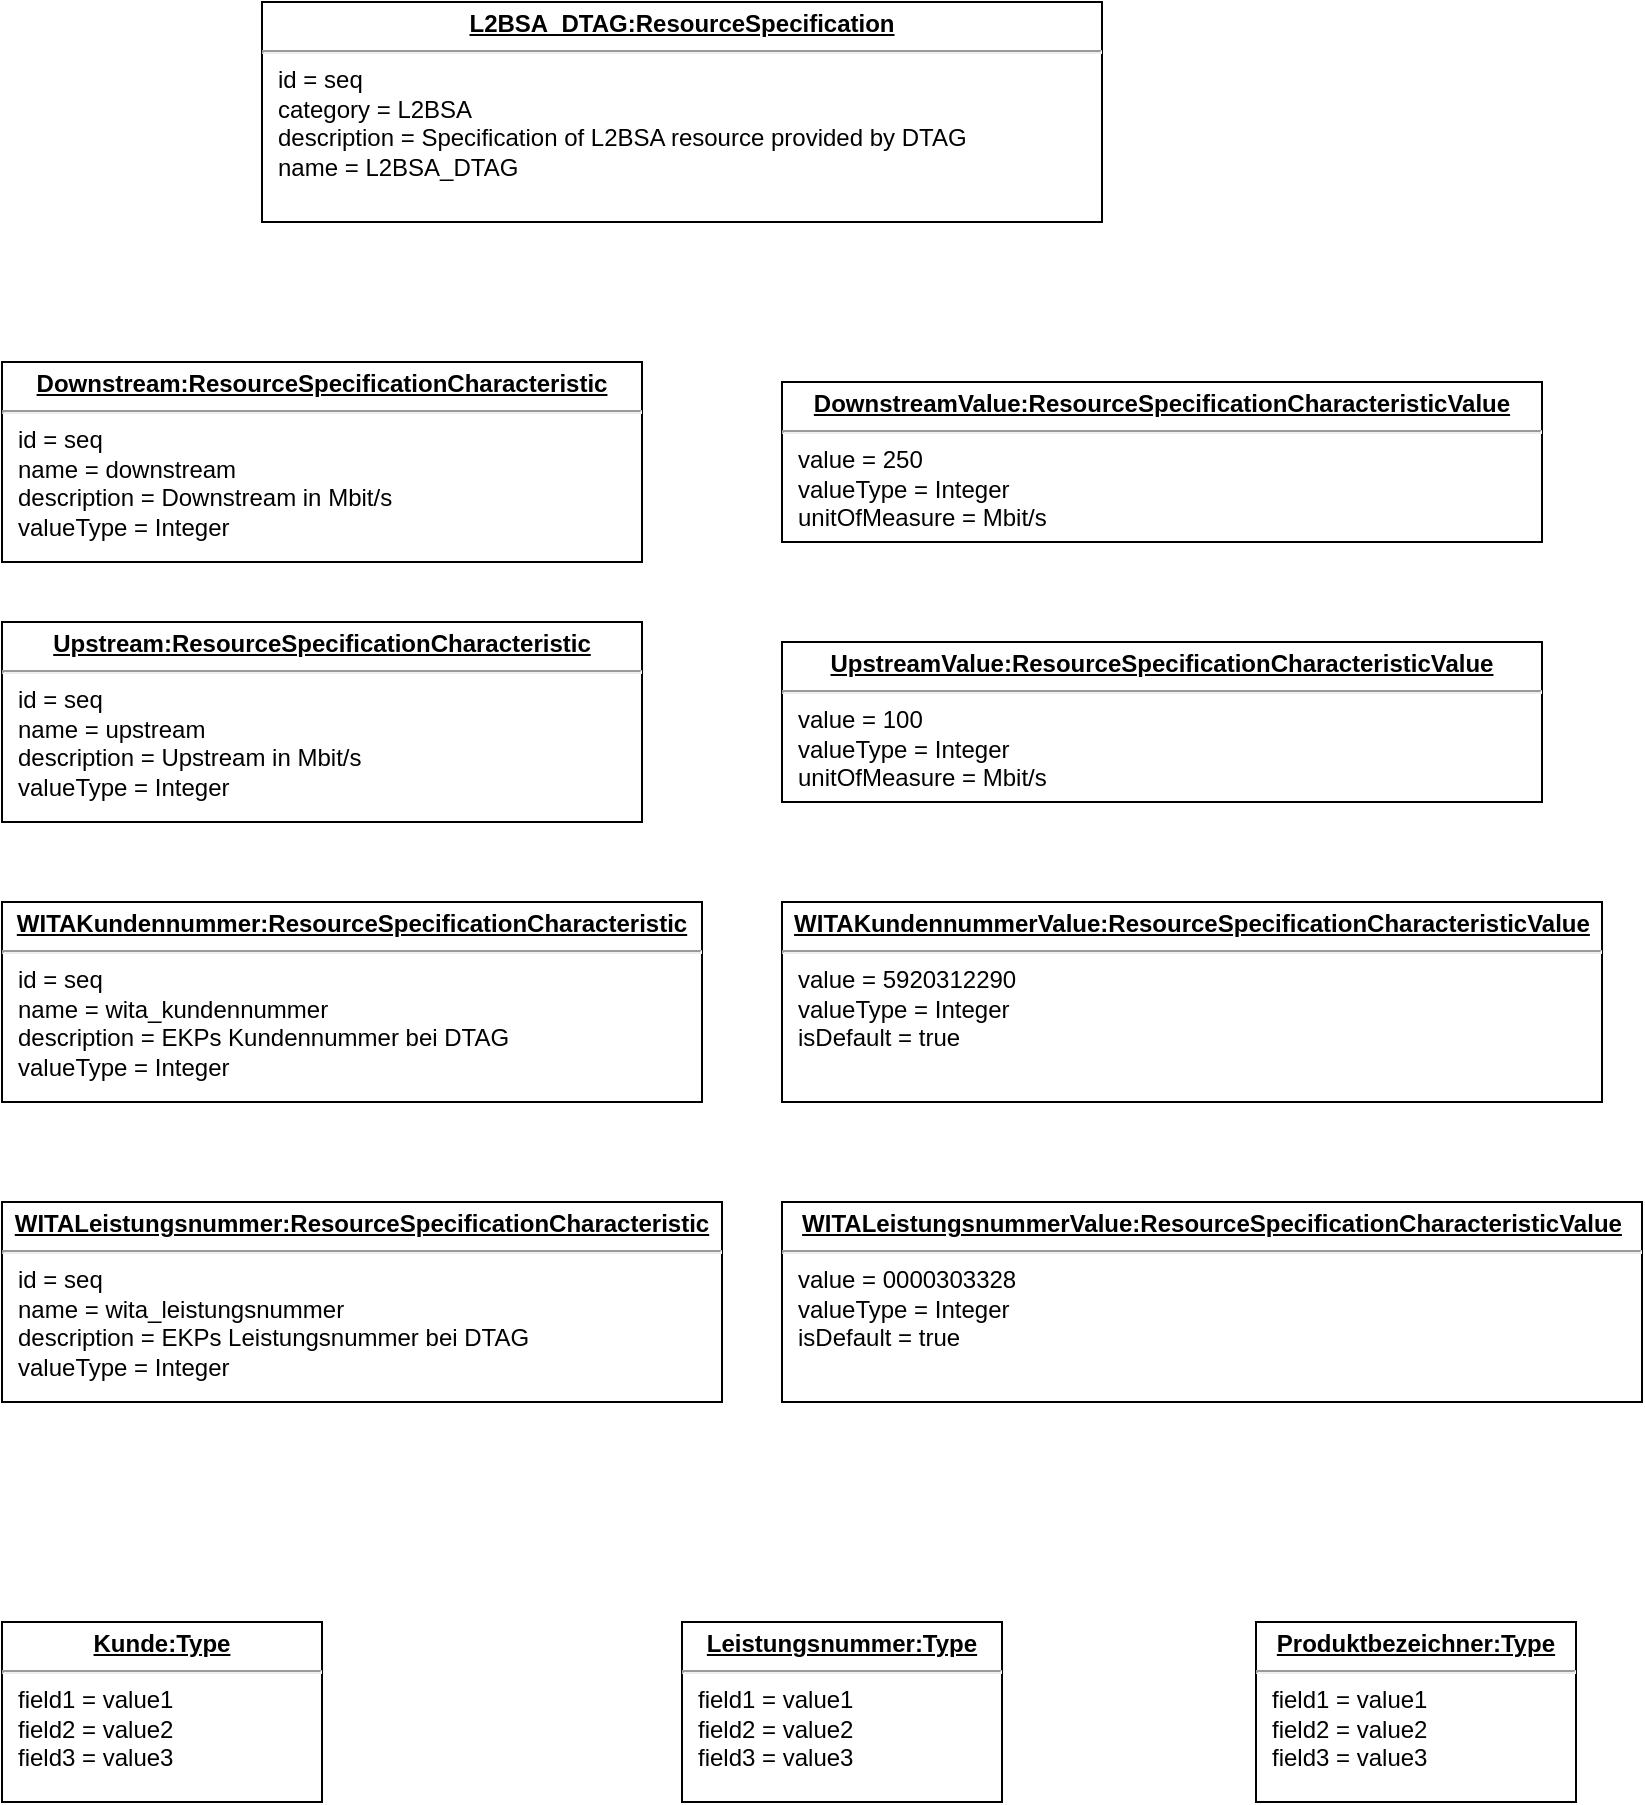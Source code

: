 <mxfile version="21.4.0" type="device" pages="2">
  <diagram id="C5RBs43oDa-KdzZeNtuy" name="Page-1">
    <mxGraphModel dx="2954" dy="1046" grid="1" gridSize="10" guides="1" tooltips="1" connect="1" arrows="1" fold="1" page="1" pageScale="1" pageWidth="827" pageHeight="1169" math="0" shadow="0">
      <root>
        <mxCell id="WIyWlLk6GJQsqaUBKTNV-0" />
        <mxCell id="WIyWlLk6GJQsqaUBKTNV-1" parent="WIyWlLk6GJQsqaUBKTNV-0" />
        <mxCell id="3sSJR4BMmtWPDUKQ_ydD-4" value="&lt;p style=&quot;margin:0px;margin-top:4px;text-align:center;text-decoration:underline;&quot;&gt;&lt;b&gt;L2BSA_DTAG:ResourceSpecification&lt;/b&gt;&lt;/p&gt;&lt;hr&gt;&lt;p style=&quot;margin:0px;margin-left:8px;&quot;&gt;id = seq&lt;/p&gt;&lt;p style=&quot;margin:0px;margin-left:8px;&quot;&gt;category = L2BSA&lt;br&gt;description = Specification of L2BSA resource provided by DTAG&lt;br&gt;name = L2BSA_DTAG&lt;/p&gt;" style="verticalAlign=top;align=left;overflow=fill;fontSize=12;fontFamily=Helvetica;html=1;whiteSpace=wrap;" parent="WIyWlLk6GJQsqaUBKTNV-1" vertex="1">
          <mxGeometry x="170" y="50" width="420" height="110" as="geometry" />
        </mxCell>
        <mxCell id="3sSJR4BMmtWPDUKQ_ydD-5" value="&lt;p style=&quot;margin:0px;margin-top:4px;text-align:center;text-decoration:underline;&quot;&gt;&lt;b&gt;Downstream:ResourceSpecificationCharacteristic&lt;/b&gt;&lt;/p&gt;&lt;hr&gt;&lt;p style=&quot;margin:0px;margin-left:8px;&quot;&gt;id = seq&lt;/p&gt;&lt;p style=&quot;margin:0px;margin-left:8px;&quot;&gt;name = downstream&lt;br&gt;description = Downstream in Mbit/s&lt;br&gt;valueType = Integer&lt;/p&gt;" style="verticalAlign=top;align=left;overflow=fill;fontSize=12;fontFamily=Helvetica;html=1;whiteSpace=wrap;" parent="WIyWlLk6GJQsqaUBKTNV-1" vertex="1">
          <mxGeometry x="40" y="230" width="320" height="100" as="geometry" />
        </mxCell>
        <mxCell id="3sSJR4BMmtWPDUKQ_ydD-6" value="&lt;p style=&quot;margin:0px;margin-top:4px;text-align:center;text-decoration:underline;&quot;&gt;&lt;b&gt;Upstream:ResourceSpecificationCharacteristic&lt;/b&gt;&lt;/p&gt;&lt;hr&gt;&lt;p style=&quot;margin:0px;margin-left:8px;&quot;&gt;id = seq&lt;/p&gt;&lt;p style=&quot;margin:0px;margin-left:8px;&quot;&gt;name = upstream&lt;br&gt;description = Upstream in Mbit/s&lt;br&gt;valueType = Integer&lt;/p&gt;" style="verticalAlign=top;align=left;overflow=fill;fontSize=12;fontFamily=Helvetica;html=1;whiteSpace=wrap;" parent="WIyWlLk6GJQsqaUBKTNV-1" vertex="1">
          <mxGeometry x="40" y="360" width="320" height="100" as="geometry" />
        </mxCell>
        <mxCell id="3sSJR4BMmtWPDUKQ_ydD-7" value="&lt;p style=&quot;margin:0px;margin-top:4px;text-align:center;text-decoration:underline;&quot;&gt;&lt;b&gt;DownstreamValue:ResourceSpecificationCharacteristicValue&lt;/b&gt;&lt;/p&gt;&lt;hr&gt;&lt;p style=&quot;margin:0px;margin-left:8px;&quot;&gt;value = 250&lt;br&gt;valueType = Integer&lt;/p&gt;&lt;p style=&quot;margin:0px;margin-left:8px;&quot;&gt;unitOfMeasure = Mbit/s&lt;/p&gt;" style="verticalAlign=top;align=left;overflow=fill;fontSize=12;fontFamily=Helvetica;html=1;whiteSpace=wrap;" parent="WIyWlLk6GJQsqaUBKTNV-1" vertex="1">
          <mxGeometry x="430" y="240" width="380" height="80" as="geometry" />
        </mxCell>
        <mxCell id="3sSJR4BMmtWPDUKQ_ydD-8" value="&lt;p style=&quot;margin:0px;margin-top:4px;text-align:center;text-decoration:underline;&quot;&gt;&lt;b&gt;UpstreamValue:ResourceSpecificationCharacteristicValue&lt;/b&gt;&lt;/p&gt;&lt;hr&gt;&lt;p style=&quot;margin:0px;margin-left:8px;&quot;&gt;value = 100&lt;br&gt;valueType = Integer&lt;/p&gt;&lt;p style=&quot;margin:0px;margin-left:8px;&quot;&gt;unitOfMeasure = Mbit/s&lt;br&gt;&lt;/p&gt;" style="verticalAlign=top;align=left;overflow=fill;fontSize=12;fontFamily=Helvetica;html=1;whiteSpace=wrap;" parent="WIyWlLk6GJQsqaUBKTNV-1" vertex="1">
          <mxGeometry x="430" y="370" width="380" height="80" as="geometry" />
        </mxCell>
        <mxCell id="3sSJR4BMmtWPDUKQ_ydD-9" value="&lt;p style=&quot;margin:0px;margin-top:4px;text-align:center;text-decoration:underline;&quot;&gt;&lt;b&gt;WITAKundennummer:ResourceSpecificationCharacteristic&lt;/b&gt;&lt;/p&gt;&lt;hr&gt;&lt;p style=&quot;margin:0px;margin-left:8px;&quot;&gt;id = seq&lt;/p&gt;&lt;p style=&quot;margin:0px;margin-left:8px;&quot;&gt;name = wita_kundennummer&lt;br&gt;description = EKPs Kundennummer bei DTAG&lt;br&gt;valueType = Integer&lt;/p&gt;" style="verticalAlign=top;align=left;overflow=fill;fontSize=12;fontFamily=Helvetica;html=1;whiteSpace=wrap;" parent="WIyWlLk6GJQsqaUBKTNV-1" vertex="1">
          <mxGeometry x="40" y="500" width="350" height="100" as="geometry" />
        </mxCell>
        <mxCell id="3sSJR4BMmtWPDUKQ_ydD-10" value="&lt;p style=&quot;margin:0px;margin-top:4px;text-align:center;text-decoration:underline;&quot;&gt;&lt;b&gt;WITAKundennummerValue:ResourceSpecificationCharacteristicValue&lt;/b&gt;&lt;/p&gt;&lt;hr&gt;&lt;p style=&quot;margin:0px;margin-left:8px;&quot;&gt;value =&amp;nbsp;5920312290&lt;br&gt;valueType = Integer&lt;/p&gt;&lt;p style=&quot;margin:0px;margin-left:8px;&quot;&gt;isDefault = true&lt;/p&gt;" style="verticalAlign=top;align=left;overflow=fill;fontSize=12;fontFamily=Helvetica;html=1;whiteSpace=wrap;" parent="WIyWlLk6GJQsqaUBKTNV-1" vertex="1">
          <mxGeometry x="430" y="500" width="410" height="100" as="geometry" />
        </mxCell>
        <mxCell id="3sSJR4BMmtWPDUKQ_ydD-11" value="&lt;p style=&quot;margin:0px;margin-top:4px;text-align:center;text-decoration:underline;&quot;&gt;&lt;b&gt;WITALeistungsnummer:ResourceSpecificationCharacteristic&lt;/b&gt;&lt;/p&gt;&lt;hr&gt;&lt;p style=&quot;margin:0px;margin-left:8px;&quot;&gt;id = seq&lt;/p&gt;&lt;p style=&quot;margin:0px;margin-left:8px;&quot;&gt;name = wita_leistungsnummer&lt;br&gt;description = EKPs Leistungsnummer bei DTAG&lt;br&gt;valueType = Integer&lt;/p&gt;" style="verticalAlign=top;align=left;overflow=fill;fontSize=12;fontFamily=Helvetica;html=1;whiteSpace=wrap;" parent="WIyWlLk6GJQsqaUBKTNV-1" vertex="1">
          <mxGeometry x="40" y="650" width="360" height="100" as="geometry" />
        </mxCell>
        <mxCell id="3sSJR4BMmtWPDUKQ_ydD-12" value="&lt;p style=&quot;margin:0px;margin-top:4px;text-align:center;text-decoration:underline;&quot;&gt;&lt;b&gt;WITALeistungsnummerValue:ResourceSpecificationCharacteristicValue&lt;/b&gt;&lt;/p&gt;&lt;hr&gt;&lt;p style=&quot;margin:0px;margin-left:8px;&quot;&gt;value =&amp;nbsp;0000303328&lt;br&gt;valueType = Integer&lt;/p&gt;&lt;p style=&quot;margin:0px;margin-left:8px;&quot;&gt;isDefault = true&lt;/p&gt;" style="verticalAlign=top;align=left;overflow=fill;fontSize=12;fontFamily=Helvetica;html=1;whiteSpace=wrap;" parent="WIyWlLk6GJQsqaUBKTNV-1" vertex="1">
          <mxGeometry x="430" y="650" width="430" height="100" as="geometry" />
        </mxCell>
        <mxCell id="3sSJR4BMmtWPDUKQ_ydD-13" value="&lt;p style=&quot;margin:0px;margin-top:4px;text-align:center;text-decoration:underline;&quot;&gt;&lt;b&gt;Kunde:Type&lt;/b&gt;&lt;/p&gt;&lt;hr&gt;&lt;p style=&quot;margin:0px;margin-left:8px;&quot;&gt;field1 = value1&lt;br&gt;field2 = value2&lt;br&gt;field3 = value3&lt;/p&gt;" style="verticalAlign=top;align=left;overflow=fill;fontSize=12;fontFamily=Helvetica;html=1;whiteSpace=wrap;" parent="WIyWlLk6GJQsqaUBKTNV-1" vertex="1">
          <mxGeometry x="40" y="860" width="160" height="90" as="geometry" />
        </mxCell>
        <mxCell id="3sSJR4BMmtWPDUKQ_ydD-14" value="&lt;p style=&quot;margin:0px;margin-top:4px;text-align:center;text-decoration:underline;&quot;&gt;&lt;b&gt;Leistungsnummer:Type&lt;/b&gt;&lt;/p&gt;&lt;hr&gt;&lt;p style=&quot;margin:0px;margin-left:8px;&quot;&gt;field1 = value1&lt;br&gt;field2 = value2&lt;br&gt;field3 = value3&lt;/p&gt;" style="verticalAlign=top;align=left;overflow=fill;fontSize=12;fontFamily=Helvetica;html=1;whiteSpace=wrap;" parent="WIyWlLk6GJQsqaUBKTNV-1" vertex="1">
          <mxGeometry x="380" y="860" width="160" height="90" as="geometry" />
        </mxCell>
        <mxCell id="3sSJR4BMmtWPDUKQ_ydD-15" value="&lt;p style=&quot;margin:0px;margin-top:4px;text-align:center;text-decoration:underline;&quot;&gt;&lt;b&gt;Produktbezeichner:Type&lt;/b&gt;&lt;/p&gt;&lt;hr&gt;&lt;p style=&quot;margin:0px;margin-left:8px;&quot;&gt;field1 = value1&lt;br&gt;field2 = value2&lt;br&gt;field3 = value3&lt;/p&gt;" style="verticalAlign=top;align=left;overflow=fill;fontSize=12;fontFamily=Helvetica;html=1;whiteSpace=wrap;" parent="WIyWlLk6GJQsqaUBKTNV-1" vertex="1">
          <mxGeometry x="667" y="860" width="160" height="90" as="geometry" />
        </mxCell>
      </root>
    </mxGraphModel>
  </diagram>
  <diagram id="1mGB1uz7Biqgu9x3LVXI" name="30.6.202">
    <mxGraphModel dx="2037" dy="721" grid="1" gridSize="10" guides="1" tooltips="1" connect="1" arrows="1" fold="1" page="1" pageScale="1" pageWidth="827" pageHeight="1169" math="0" shadow="0">
      <root>
        <mxCell id="0" />
        <mxCell id="1" parent="0" />
        <mxCell id="vm1Bo82Ouih6z7AN_xVo-1" value="&lt;p style=&quot;margin:0px;margin-top:4px;text-align:center;text-decoration:underline;&quot;&gt;&lt;b&gt;L2BSA:ResourceSpecification&lt;/b&gt;&lt;/p&gt;&lt;hr&gt;&lt;p style=&quot;margin:0px;margin-left:8px;&quot;&gt;id = seq&lt;/p&gt;&lt;p style=&quot;margin:0px;margin-left:8px;&quot;&gt;category = L2BSA&lt;br&gt;description = Specification of L2BSA resource&lt;br&gt;name = L2BSA&lt;/p&gt;" style="verticalAlign=top;align=left;overflow=fill;fontSize=12;fontFamily=Helvetica;html=1;whiteSpace=wrap;" vertex="1" parent="1">
          <mxGeometry x="170" y="50" width="420" height="110" as="geometry" />
        </mxCell>
        <mxCell id="vm1Bo82Ouih6z7AN_xVo-2" value="&lt;p style=&quot;margin:0px;margin-top:4px;text-align:center;text-decoration:underline;&quot;&gt;&lt;b&gt;Downstream:ResourceSpecificationCharacteristic&lt;/b&gt;&lt;/p&gt;&lt;hr&gt;&lt;p style=&quot;margin:0px;margin-left:8px;&quot;&gt;id = seq&lt;/p&gt;&lt;p style=&quot;margin:0px;margin-left:8px;&quot;&gt;name = downstream&lt;br&gt;description = Downstream in Mbit/s&lt;br&gt;valueType = Integer&lt;/p&gt;" style="verticalAlign=top;align=left;overflow=fill;fontSize=12;fontFamily=Helvetica;html=1;whiteSpace=wrap;" vertex="1" parent="1">
          <mxGeometry x="40" y="230" width="320" height="100" as="geometry" />
        </mxCell>
        <mxCell id="vm1Bo82Ouih6z7AN_xVo-3" value="&lt;p style=&quot;margin:0px;margin-top:4px;text-align:center;text-decoration:underline;&quot;&gt;&lt;b&gt;Upstream:ResourceSpecificationCharacteristic&lt;/b&gt;&lt;/p&gt;&lt;hr&gt;&lt;p style=&quot;margin:0px;margin-left:8px;&quot;&gt;id = seq&lt;/p&gt;&lt;p style=&quot;margin:0px;margin-left:8px;&quot;&gt;name = upstream&lt;br&gt;description = Upstream in Mbit/s&lt;br&gt;valueType = Integer&lt;/p&gt;" style="verticalAlign=top;align=left;overflow=fill;fontSize=12;fontFamily=Helvetica;html=1;whiteSpace=wrap;" vertex="1" parent="1">
          <mxGeometry x="40" y="360" width="320" height="100" as="geometry" />
        </mxCell>
        <mxCell id="vm1Bo82Ouih6z7AN_xVo-4" value="&lt;p style=&quot;margin:0px;margin-top:4px;text-align:center;text-decoration:underline;&quot;&gt;&lt;b&gt;DownstreamValue:ResourceSpecificationCharacteristicValue&lt;/b&gt;&lt;/p&gt;&lt;hr&gt;&lt;p style=&quot;margin:0px;margin-left:8px;&quot;&gt;value = 250&lt;br&gt;valueType = Integer&lt;/p&gt;&lt;p style=&quot;margin:0px;margin-left:8px;&quot;&gt;unitOfMeasure = Mbit/s&lt;/p&gt;" style="verticalAlign=top;align=left;overflow=fill;fontSize=12;fontFamily=Helvetica;html=1;whiteSpace=wrap;" vertex="1" parent="1">
          <mxGeometry x="430" y="240" width="380" height="80" as="geometry" />
        </mxCell>
        <mxCell id="vm1Bo82Ouih6z7AN_xVo-5" value="&lt;p style=&quot;margin:0px;margin-top:4px;text-align:center;text-decoration:underline;&quot;&gt;&lt;b&gt;UpstreamValue:ResourceSpecificationCharacteristicValue&lt;/b&gt;&lt;/p&gt;&lt;hr&gt;&lt;p style=&quot;margin:0px;margin-left:8px;&quot;&gt;value = 100&lt;br&gt;valueType = Integer&lt;/p&gt;&lt;p style=&quot;margin:0px;margin-left:8px;&quot;&gt;unitOfMeasure = Mbit/s&lt;br&gt;&lt;/p&gt;" style="verticalAlign=top;align=left;overflow=fill;fontSize=12;fontFamily=Helvetica;html=1;whiteSpace=wrap;" vertex="1" parent="1">
          <mxGeometry x="430" y="370" width="380" height="80" as="geometry" />
        </mxCell>
        <mxCell id="vm1Bo82Ouih6z7AN_xVo-13" value="&lt;p style=&quot;margin:0px;margin-top:4px;text-align:center;text-decoration:underline;&quot;&gt;&lt;b&gt;DownstreamValue:ResourceSpecificationCharacteristicValue&lt;/b&gt;&lt;/p&gt;&lt;hr&gt;&lt;p style=&quot;margin:0px;margin-left:8px;&quot;&gt;value = 50&lt;br&gt;valueType = Integer&lt;/p&gt;&lt;p style=&quot;margin:0px;margin-left:8px;&quot;&gt;unitOfMeasure = Mbit/s&lt;/p&gt;" style="verticalAlign=top;align=left;overflow=fill;fontSize=12;fontFamily=Helvetica;html=1;whiteSpace=wrap;" vertex="1" parent="1">
          <mxGeometry x="820" y="240" width="380" height="80" as="geometry" />
        </mxCell>
        <mxCell id="vm1Bo82Ouih6z7AN_xVo-14" value="&lt;p style=&quot;margin:0px;margin-top:4px;text-align:center;text-decoration:underline;&quot;&gt;&lt;b&gt;DownstreamValue:ResourceSpecificationCharacteristicValue&lt;/b&gt;&lt;/p&gt;&lt;hr&gt;&lt;p style=&quot;margin:0px;margin-left:8px;&quot;&gt;value = 100&lt;br&gt;valueType = Integer&lt;/p&gt;&lt;p style=&quot;margin:0px;margin-left:8px;&quot;&gt;unitOfMeasure = Mbit/s&lt;/p&gt;" style="verticalAlign=top;align=left;overflow=fill;fontSize=12;fontFamily=Helvetica;html=1;whiteSpace=wrap;" vertex="1" parent="1">
          <mxGeometry x="1210" y="240" width="380" height="80" as="geometry" />
        </mxCell>
        <mxCell id="vm1Bo82Ouih6z7AN_xVo-15" value="&lt;p style=&quot;margin:0px;margin-top:4px;text-align:center;text-decoration:underline;&quot;&gt;&lt;b&gt;UpstreamValue:ResourceSpecificationCharacteristicValue&lt;/b&gt;&lt;/p&gt;&lt;hr&gt;&lt;p style=&quot;margin:0px;margin-left:8px;&quot;&gt;value = 10&lt;br&gt;valueType = Integer&lt;/p&gt;&lt;p style=&quot;margin:0px;margin-left:8px;&quot;&gt;unitOfMeasure = Mbit/s&lt;br&gt;&lt;/p&gt;" style="verticalAlign=top;align=left;overflow=fill;fontSize=12;fontFamily=Helvetica;html=1;whiteSpace=wrap;" vertex="1" parent="1">
          <mxGeometry x="820" y="370" width="380" height="80" as="geometry" />
        </mxCell>
        <mxCell id="vm1Bo82Ouih6z7AN_xVo-16" value="&lt;p style=&quot;margin:0px;margin-top:4px;text-align:center;text-decoration:underline;&quot;&gt;&lt;b&gt;UpstreamValue:ResourceSpecificationCharacteristicValue&lt;/b&gt;&lt;/p&gt;&lt;hr&gt;&lt;p style=&quot;margin:0px;margin-left:8px;&quot;&gt;value = 40&lt;br&gt;valueType = Integer&lt;/p&gt;&lt;p style=&quot;margin:0px;margin-left:8px;&quot;&gt;unitOfMeasure = Mbit/s&lt;br&gt;&lt;/p&gt;" style="verticalAlign=top;align=left;overflow=fill;fontSize=12;fontFamily=Helvetica;html=1;whiteSpace=wrap;" vertex="1" parent="1">
          <mxGeometry x="1210" y="370" width="380" height="80" as="geometry" />
        </mxCell>
        <mxCell id="vm1Bo82Ouih6z7AN_xVo-17" value="PlatformPartner" style="swimlane;fontStyle=0;childLayout=stackLayout;horizontal=1;startSize=26;fillColor=none;horizontalStack=0;resizeParent=1;resizeParentMax=0;resizeLast=0;collapsible=1;marginBottom=0;whiteSpace=wrap;html=1;" vertex="1" parent="1">
          <mxGeometry x="40" y="1414" width="140" height="52" as="geometry" />
        </mxCell>
        <mxCell id="vm1Bo82Ouih6z7AN_xVo-18" value="name: string" style="text;strokeColor=none;fillColor=none;align=left;verticalAlign=top;spacingLeft=4;spacingRight=4;overflow=hidden;rotatable=0;points=[[0,0.5],[1,0.5]];portConstraint=eastwest;whiteSpace=wrap;html=1;" vertex="1" parent="vm1Bo82Ouih6z7AN_xVo-17">
          <mxGeometry y="26" width="140" height="26" as="geometry" />
        </mxCell>
        <mxCell id="vm1Bo82Ouih6z7AN_xVo-21" value="PlatformPartnerRole" style="swimlane;fontStyle=0;childLayout=stackLayout;horizontal=1;startSize=26;fillColor=none;horizontalStack=0;resizeParent=1;resizeParentMax=0;resizeLast=0;collapsible=1;marginBottom=0;whiteSpace=wrap;html=1;" vertex="1" parent="1">
          <mxGeometry x="340" y="1414" width="140" height="52" as="geometry" />
        </mxCell>
        <mxCell id="vm1Bo82Ouih6z7AN_xVo-23" value="" style="endArrow=diamondThin;endFill=1;endSize=24;html=1;rounded=0;" edge="1" parent="1">
          <mxGeometry width="160" relative="1" as="geometry">
            <mxPoint x="180" y="1444" as="sourcePoint" />
            <mxPoint x="340" y="1444" as="targetPoint" />
          </mxGeometry>
        </mxCell>
        <mxCell id="vm1Bo82Ouih6z7AN_xVo-24" value="ServiceConsumer" style="swimlane;fontStyle=0;childLayout=stackLayout;horizontal=1;startSize=26;fillColor=none;horizontalStack=0;resizeParent=1;resizeParentMax=0;resizeLast=0;collapsible=1;marginBottom=0;whiteSpace=wrap;html=1;" vertex="1" parent="1">
          <mxGeometry x="290" y="1524" width="140" height="52" as="geometry" />
        </mxCell>
        <mxCell id="vm1Bo82Ouih6z7AN_xVo-26" value="ServiceProvider" style="swimlane;fontStyle=0;childLayout=stackLayout;horizontal=1;startSize=26;fillColor=none;horizontalStack=0;resizeParent=1;resizeParentMax=0;resizeLast=0;collapsible=1;marginBottom=0;whiteSpace=wrap;html=1;" vertex="1" parent="1">
          <mxGeometry x="470" y="1524" width="140" height="52" as="geometry" />
        </mxCell>
        <mxCell id="vm1Bo82Ouih6z7AN_xVo-28" value="Extends" style="endArrow=block;endSize=16;endFill=0;html=1;rounded=0;exitX=0.467;exitY=-0.032;exitDx=0;exitDy=0;exitPerimeter=0;entryX=0.539;entryY=1.07;entryDx=0;entryDy=0;entryPerimeter=0;" edge="1" parent="1" source="vm1Bo82Ouih6z7AN_xVo-24">
          <mxGeometry width="160" relative="1" as="geometry">
            <mxPoint x="360" y="1514" as="sourcePoint" />
            <mxPoint x="415.46" y="1467.82" as="targetPoint" />
            <Array as="points">
              <mxPoint x="390" y="1494" />
            </Array>
          </mxGeometry>
        </mxCell>
        <mxCell id="vm1Bo82Ouih6z7AN_xVo-29" value="Extends" style="endArrow=block;endSize=16;endFill=0;html=1;rounded=0;entryX=0.662;entryY=1.097;entryDx=0;entryDy=0;entryPerimeter=0;exitX=0.393;exitY=-0.059;exitDx=0;exitDy=0;exitPerimeter=0;" edge="1" parent="1" source="vm1Bo82Ouih6z7AN_xVo-26">
          <mxGeometry width="160" relative="1" as="geometry">
            <mxPoint x="500" y="1494" as="sourcePoint" />
            <mxPoint x="432.68" y="1468.522" as="targetPoint" />
          </mxGeometry>
        </mxCell>
        <mxCell id="vm1Bo82Ouih6z7AN_xVo-30" value="1..2" style="text;html=1;align=center;verticalAlign=middle;resizable=0;points=[];autosize=1;strokeColor=none;fillColor=none;" vertex="1" parent="1">
          <mxGeometry x="290" y="1412" width="40" height="30" as="geometry" />
        </mxCell>
        <mxCell id="vm1Bo82Ouih6z7AN_xVo-31" value="Rahmenvertrag" style="swimlane;fontStyle=0;childLayout=stackLayout;horizontal=1;startSize=26;fillColor=none;horizontalStack=0;resizeParent=1;resizeParentMax=0;resizeLast=0;collapsible=1;marginBottom=0;whiteSpace=wrap;html=1;" vertex="1" parent="1">
          <mxGeometry x="390" y="1674" width="140" height="100" as="geometry" />
        </mxCell>
        <mxCell id="vm1Bo82Ouih6z7AN_xVo-32" value="rvNummer: string&lt;br&gt;kundennummer: string&lt;br&gt;interfaceType:string&lt;br&gt;interfaceVersion: string" style="text;strokeColor=none;fillColor=none;align=left;verticalAlign=top;spacingLeft=4;spacingRight=4;overflow=hidden;rotatable=0;points=[[0,0.5],[1,0.5]];portConstraint=eastwest;whiteSpace=wrap;html=1;" vertex="1" parent="vm1Bo82Ouih6z7AN_xVo-31">
          <mxGeometry y="26" width="140" height="74" as="geometry" />
        </mxCell>
        <mxCell id="vm1Bo82Ouih6z7AN_xVo-33" value="" style="endArrow=diamondThin;endFill=1;endSize=24;html=1;rounded=0;exitX=0.25;exitY=0;exitDx=0;exitDy=0;" edge="1" parent="1" source="vm1Bo82Ouih6z7AN_xVo-31">
          <mxGeometry width="160" relative="1" as="geometry">
            <mxPoint x="260" y="1634" as="sourcePoint" />
            <mxPoint x="370" y="1574" as="targetPoint" />
          </mxGeometry>
        </mxCell>
        <mxCell id="vm1Bo82Ouih6z7AN_xVo-34" value="" style="endArrow=diamondThin;endFill=1;endSize=24;html=1;rounded=0;exitX=0.462;exitY=-0.013;exitDx=0;exitDy=0;entryX=0.5;entryY=1;entryDx=0;entryDy=0;exitPerimeter=0;" edge="1" parent="1" source="vm1Bo82Ouih6z7AN_xVo-31" target="vm1Bo82Ouih6z7AN_xVo-26">
          <mxGeometry width="160" relative="1" as="geometry">
            <mxPoint x="435" y="1684" as="sourcePoint" />
            <mxPoint x="380" y="1584" as="targetPoint" />
          </mxGeometry>
        </mxCell>
        <mxCell id="vm1Bo82Ouih6z7AN_xVo-35" value="1" style="text;html=1;align=center;verticalAlign=middle;resizable=0;points=[];autosize=1;strokeColor=none;fillColor=none;" vertex="1" parent="1">
          <mxGeometry x="345" y="1572" width="30" height="30" as="geometry" />
        </mxCell>
        <mxCell id="vm1Bo82Ouih6z7AN_xVo-36" value="1" style="text;html=1;align=center;verticalAlign=middle;resizable=0;points=[];autosize=1;strokeColor=none;fillColor=none;" vertex="1" parent="1">
          <mxGeometry x="535" y="1572" width="30" height="30" as="geometry" />
        </mxCell>
        <mxCell id="vm1Bo82Ouih6z7AN_xVo-37" value="0..*" style="text;html=1;align=center;verticalAlign=middle;resizable=0;points=[];autosize=1;strokeColor=none;fillColor=none;" vertex="1" parent="1">
          <mxGeometry x="460" y="1652" width="40" height="30" as="geometry" />
        </mxCell>
        <mxCell id="vm1Bo82Ouih6z7AN_xVo-38" value="0..*" style="text;html=1;align=center;verticalAlign=middle;resizable=0;points=[];autosize=1;strokeColor=none;fillColor=none;" vertex="1" parent="1">
          <mxGeometry x="360" y="1649" width="40" height="30" as="geometry" />
        </mxCell>
        <mxCell id="vm1Bo82Ouih6z7AN_xVo-39" value="Produkt" style="swimlane;fontStyle=0;childLayout=stackLayout;horizontal=1;startSize=26;fillColor=none;horizontalStack=0;resizeParent=1;resizeParentMax=0;resizeLast=0;collapsible=1;marginBottom=0;whiteSpace=wrap;html=1;" vertex="1" parent="1">
          <mxGeometry x="740" y="1674" width="140" height="70" as="geometry" />
        </mxCell>
        <mxCell id="vm1Bo82Ouih6z7AN_xVo-40" value="name: string&lt;br&gt;" style="text;strokeColor=none;fillColor=none;align=left;verticalAlign=top;spacingLeft=4;spacingRight=4;overflow=hidden;rotatable=0;points=[[0,0.5],[1,0.5]];portConstraint=eastwest;whiteSpace=wrap;html=1;" vertex="1" parent="vm1Bo82Ouih6z7AN_xVo-39">
          <mxGeometry y="26" width="140" height="44" as="geometry" />
        </mxCell>
        <mxCell id="vm1Bo82Ouih6z7AN_xVo-41" value="" style="endArrow=diamondThin;endFill=1;endSize=24;html=1;rounded=0;entryX=-0.028;entryY=0.413;entryDx=0;entryDy=0;entryPerimeter=0;exitX=1.014;exitY=0.366;exitDx=0;exitDy=0;exitPerimeter=0;" edge="1" parent="1" source="vm1Bo82Ouih6z7AN_xVo-32" target="vm1Bo82Ouih6z7AN_xVo-40">
          <mxGeometry width="160" relative="1" as="geometry">
            <mxPoint x="480" y="1474" as="sourcePoint" />
            <mxPoint x="640" y="1474" as="targetPoint" />
          </mxGeometry>
        </mxCell>
        <mxCell id="vm1Bo82Ouih6z7AN_xVo-42" value="1..*" style="text;html=1;align=center;verticalAlign=middle;resizable=0;points=[];autosize=1;strokeColor=none;fillColor=none;" vertex="1" parent="1">
          <mxGeometry x="700" y="1682" width="40" height="30" as="geometry" />
        </mxCell>
        <mxCell id="vm1Bo82Ouih6z7AN_xVo-43" value="ResourceProductMapping" style="swimlane;fontStyle=0;childLayout=stackLayout;horizontal=1;startSize=26;fillColor=none;horizontalStack=0;resizeParent=1;resizeParentMax=0;resizeLast=0;collapsible=1;marginBottom=0;whiteSpace=wrap;html=1;" vertex="1" parent="1">
          <mxGeometry x="620" y="870" width="180" height="70" as="geometry" />
        </mxCell>
        <mxCell id="vm1Bo82Ouih6z7AN_xVo-44" value="name: string&lt;br&gt;" style="text;strokeColor=none;fillColor=none;align=left;verticalAlign=top;spacingLeft=4;spacingRight=4;overflow=hidden;rotatable=0;points=[[0,0.5],[1,0.5]];portConstraint=eastwest;whiteSpace=wrap;html=1;" vertex="1" parent="vm1Bo82Ouih6z7AN_xVo-43">
          <mxGeometry y="26" width="180" height="44" as="geometry" />
        </mxCell>
        <mxCell id="vm1Bo82Ouih6z7AN_xVo-45" value="" style="endArrow=diamondThin;endFill=1;endSize=24;html=1;rounded=0;entryX=0.5;entryY=1;entryDx=0;entryDy=0;exitX=-0.008;exitY=0.256;exitDx=0;exitDy=0;exitPerimeter=0;" edge="1" parent="1" source="vm1Bo82Ouih6z7AN_xVo-44" target="vm1Bo82Ouih6z7AN_xVo-1">
          <mxGeometry width="160" relative="1" as="geometry">
            <mxPoint x="480" y="390" as="sourcePoint" />
            <mxPoint x="640" y="390" as="targetPoint" />
            <Array as="points">
              <mxPoint x="400" y="570" />
            </Array>
          </mxGeometry>
        </mxCell>
        <mxCell id="vm1Bo82Ouih6z7AN_xVo-46" value="1" style="text;html=1;align=center;verticalAlign=middle;resizable=0;points=[];autosize=1;strokeColor=none;fillColor=none;" vertex="1" parent="1">
          <mxGeometry x="395" y="158" width="30" height="30" as="geometry" />
        </mxCell>
        <mxCell id="vm1Bo82Ouih6z7AN_xVo-47" value="0..*" style="text;html=1;align=center;verticalAlign=middle;resizable=0;points=[];autosize=1;strokeColor=none;fillColor=none;" vertex="1" parent="1">
          <mxGeometry x="570" y="878" width="40" height="30" as="geometry" />
        </mxCell>
        <mxCell id="vm1Bo82Ouih6z7AN_xVo-48" value="" style="endArrow=diamondThin;endFill=1;endSize=24;html=1;rounded=0;exitX=0.5;exitY=1;exitDx=0;exitDy=0;" edge="1" parent="1" source="vm1Bo82Ouih6z7AN_xVo-43">
          <mxGeometry width="160" relative="1" as="geometry">
            <mxPoint x="490" y="1040" as="sourcePoint" />
            <mxPoint x="640" y="1720" as="targetPoint" />
          </mxGeometry>
        </mxCell>
        <mxCell id="vm1Bo82Ouih6z7AN_xVo-49" value="1" style="text;html=1;align=center;verticalAlign=middle;resizable=0;points=[];autosize=1;strokeColor=none;fillColor=none;" vertex="1" parent="1">
          <mxGeometry x="635" y="1680" width="30" height="30" as="geometry" />
        </mxCell>
        <mxCell id="vm1Bo82Ouih6z7AN_xVo-50" value="SimpleMappingRule" style="swimlane;fontStyle=0;childLayout=stackLayout;horizontal=1;startSize=26;fillColor=none;horizontalStack=0;resizeParent=1;resizeParentMax=0;resizeLast=0;collapsible=1;marginBottom=0;whiteSpace=wrap;html=1;" vertex="1" parent="1">
          <mxGeometry x="810" y="1422" width="370" height="70" as="geometry" />
        </mxCell>
        <mxCell id="vm1Bo82Ouih6z7AN_xVo-51" value="characteristic: ResourceSpecificationCharacteristic&lt;br&gt;characteristicValue: ResourceSpecificationCharacteristicValue" style="text;strokeColor=none;fillColor=none;align=left;verticalAlign=top;spacingLeft=4;spacingRight=4;overflow=hidden;rotatable=0;points=[[0,0.5],[1,0.5]];portConstraint=eastwest;whiteSpace=wrap;html=1;" vertex="1" parent="vm1Bo82Ouih6z7AN_xVo-50">
          <mxGeometry y="26" width="370" height="44" as="geometry" />
        </mxCell>
        <mxCell id="vm1Bo82Ouih6z7AN_xVo-52" value="" style="endArrow=diamondThin;endFill=1;endSize=24;html=1;rounded=0;exitX=0.75;exitY=1;exitDx=0;exitDy=0;entryX=0.333;entryY=-0.064;entryDx=0;entryDy=0;entryPerimeter=0;" edge="1" parent="1" source="vm1Bo82Ouih6z7AN_xVo-43" target="vm1Bo82Ouih6z7AN_xVo-50">
          <mxGeometry width="160" relative="1" as="geometry">
            <mxPoint x="760" y="990" as="sourcePoint" />
            <mxPoint x="920" y="990" as="targetPoint" />
          </mxGeometry>
        </mxCell>
        <mxCell id="vm1Bo82Ouih6z7AN_xVo-53" value="0..*" style="text;html=1;align=center;verticalAlign=middle;resizable=0;points=[];autosize=1;strokeColor=none;fillColor=none;" vertex="1" parent="1">
          <mxGeometry x="920" y="1380" width="40" height="30" as="geometry" />
        </mxCell>
        <mxCell id="vm1Bo82Ouih6z7AN_xVo-54" value="&lt;p style=&quot;margin:0px;margin-top:4px;text-align:center;text-decoration:underline;&quot;&gt;&lt;b&gt;ServiceConsumer:ResourceSpecificationCharacteristic&lt;/b&gt;&lt;/p&gt;&lt;hr&gt;&lt;p style=&quot;margin:0px;margin-left:8px;&quot;&gt;id = seq&lt;/p&gt;&lt;p style=&quot;margin:0px;margin-left:8px;&quot;&gt;name = serviceConsumer&lt;br&gt;description = Service Consumer&lt;br&gt;valueType = string&lt;/p&gt;" style="verticalAlign=top;align=left;overflow=fill;fontSize=12;fontFamily=Helvetica;html=1;whiteSpace=wrap;fillColor=#d5e8d4;strokeColor=#82b366;" vertex="1" parent="1">
          <mxGeometry x="40" y="490" width="320" height="100" as="geometry" />
        </mxCell>
        <mxCell id="vm1Bo82Ouih6z7AN_xVo-55" value="&lt;p style=&quot;margin:0px;margin-top:4px;text-align:center;text-decoration:underline;&quot;&gt;&lt;b&gt;ServiceProvider:ResourceSpecificationCharacteristic&lt;/b&gt;&lt;/p&gt;&lt;hr&gt;&lt;p style=&quot;margin:0px;margin-left:8px;&quot;&gt;id = seq&lt;/p&gt;&lt;p style=&quot;margin:0px;margin-left:8px;&quot;&gt;name = serviceProvider&lt;br&gt;description = Service Provider&lt;br&gt;valueType = string&lt;/p&gt;" style="verticalAlign=top;align=left;overflow=fill;fontSize=12;fontFamily=Helvetica;html=1;whiteSpace=wrap;fillColor=#d5e8d4;strokeColor=#82b366;" vertex="1" parent="1">
          <mxGeometry x="40" y="610" width="320" height="100" as="geometry" />
        </mxCell>
        <mxCell id="vm1Bo82Ouih6z7AN_xVo-56" value="&lt;p style=&quot;margin:0px;margin-top:4px;text-align:center;text-decoration:underline;&quot;&gt;&lt;b&gt;Produkt:ResourceSpecificationCharacteristic&lt;/b&gt;&lt;/p&gt;&lt;hr&gt;&lt;p style=&quot;margin:0px;margin-left:8px;&quot;&gt;id = seq&lt;/p&gt;&lt;p style=&quot;margin:0px;margin-left:8px;&quot;&gt;name = product&lt;br&gt;description = Produkt&lt;br&gt;valueType = string&lt;/p&gt;" style="verticalAlign=top;align=left;overflow=fill;fontSize=12;fontFamily=Helvetica;html=1;whiteSpace=wrap;fillColor=#d5e8d4;strokeColor=#82b366;" vertex="1" parent="1">
          <mxGeometry x="40" y="730" width="320" height="100" as="geometry" />
        </mxCell>
        <mxCell id="vm1Bo82Ouih6z7AN_xVo-57" value="&lt;p style=&quot;margin:0px;margin-top:4px;text-align:center;text-decoration:underline;&quot;&gt;&lt;b&gt;Kundennummer:ResourceSpecificationCharacteristic&lt;/b&gt;&lt;/p&gt;&lt;hr&gt;&lt;p style=&quot;margin:0px;margin-left:8px;&quot;&gt;id = seq&lt;/p&gt;&lt;p style=&quot;margin:0px;margin-left:8px;&quot;&gt;name = kundenNo&lt;br&gt;description = Kundennummer&lt;br&gt;valueType = string&lt;/p&gt;" style="verticalAlign=top;align=left;overflow=fill;fontSize=12;fontFamily=Helvetica;html=1;whiteSpace=wrap;fillColor=#d5e8d4;strokeColor=#82b366;" vertex="1" parent="1">
          <mxGeometry x="40" y="850" width="320" height="100" as="geometry" />
        </mxCell>
        <mxCell id="vm1Bo82Ouih6z7AN_xVo-58" value="&lt;p style=&quot;margin:0px;margin-top:4px;text-align:center;text-decoration:underline;&quot;&gt;&lt;b&gt;Rahmenvertragsnummer:ResourceSpecificationCharacteristic&lt;/b&gt;&lt;/p&gt;&lt;hr&gt;&lt;p style=&quot;margin:0px;margin-left:8px;&quot;&gt;id = seq&lt;/p&gt;&lt;p style=&quot;margin:0px;margin-left:8px;&quot;&gt;name = rahmenVertragsnummer&lt;br&gt;description = Rahmenvertragsnummer&lt;br&gt;valueType = string&lt;/p&gt;" style="verticalAlign=top;align=left;overflow=fill;fontSize=12;fontFamily=Helvetica;html=1;whiteSpace=wrap;fillColor=#d5e8d4;strokeColor=#82b366;" vertex="1" parent="1">
          <mxGeometry x="40" y="970" width="380" height="100" as="geometry" />
        </mxCell>
        <mxCell id="vm1Bo82Ouih6z7AN_xVo-59" value="&lt;p style=&quot;margin:0px;margin-top:4px;text-align:center;text-decoration:underline;&quot;&gt;&lt;b&gt;LineId:ResourceSpecificationCharacteristic&lt;/b&gt;&lt;/p&gt;&lt;hr&gt;&lt;p style=&quot;margin:0px;margin-left:8px;&quot;&gt;id = seq&lt;/p&gt;&lt;p style=&quot;margin:0px;margin-left:8px;&quot;&gt;name = lineid&lt;br&gt;description = Line ID&lt;br&gt;valueType = string&lt;/p&gt;" style="verticalAlign=top;align=left;overflow=fill;fontSize=12;fontFamily=Helvetica;html=1;whiteSpace=wrap;fillColor=#fff2cc;strokeColor=#d6b656;" vertex="1" parent="1">
          <mxGeometry x="520" y="490" width="320" height="100" as="geometry" />
        </mxCell>
      </root>
    </mxGraphModel>
  </diagram>
</mxfile>
